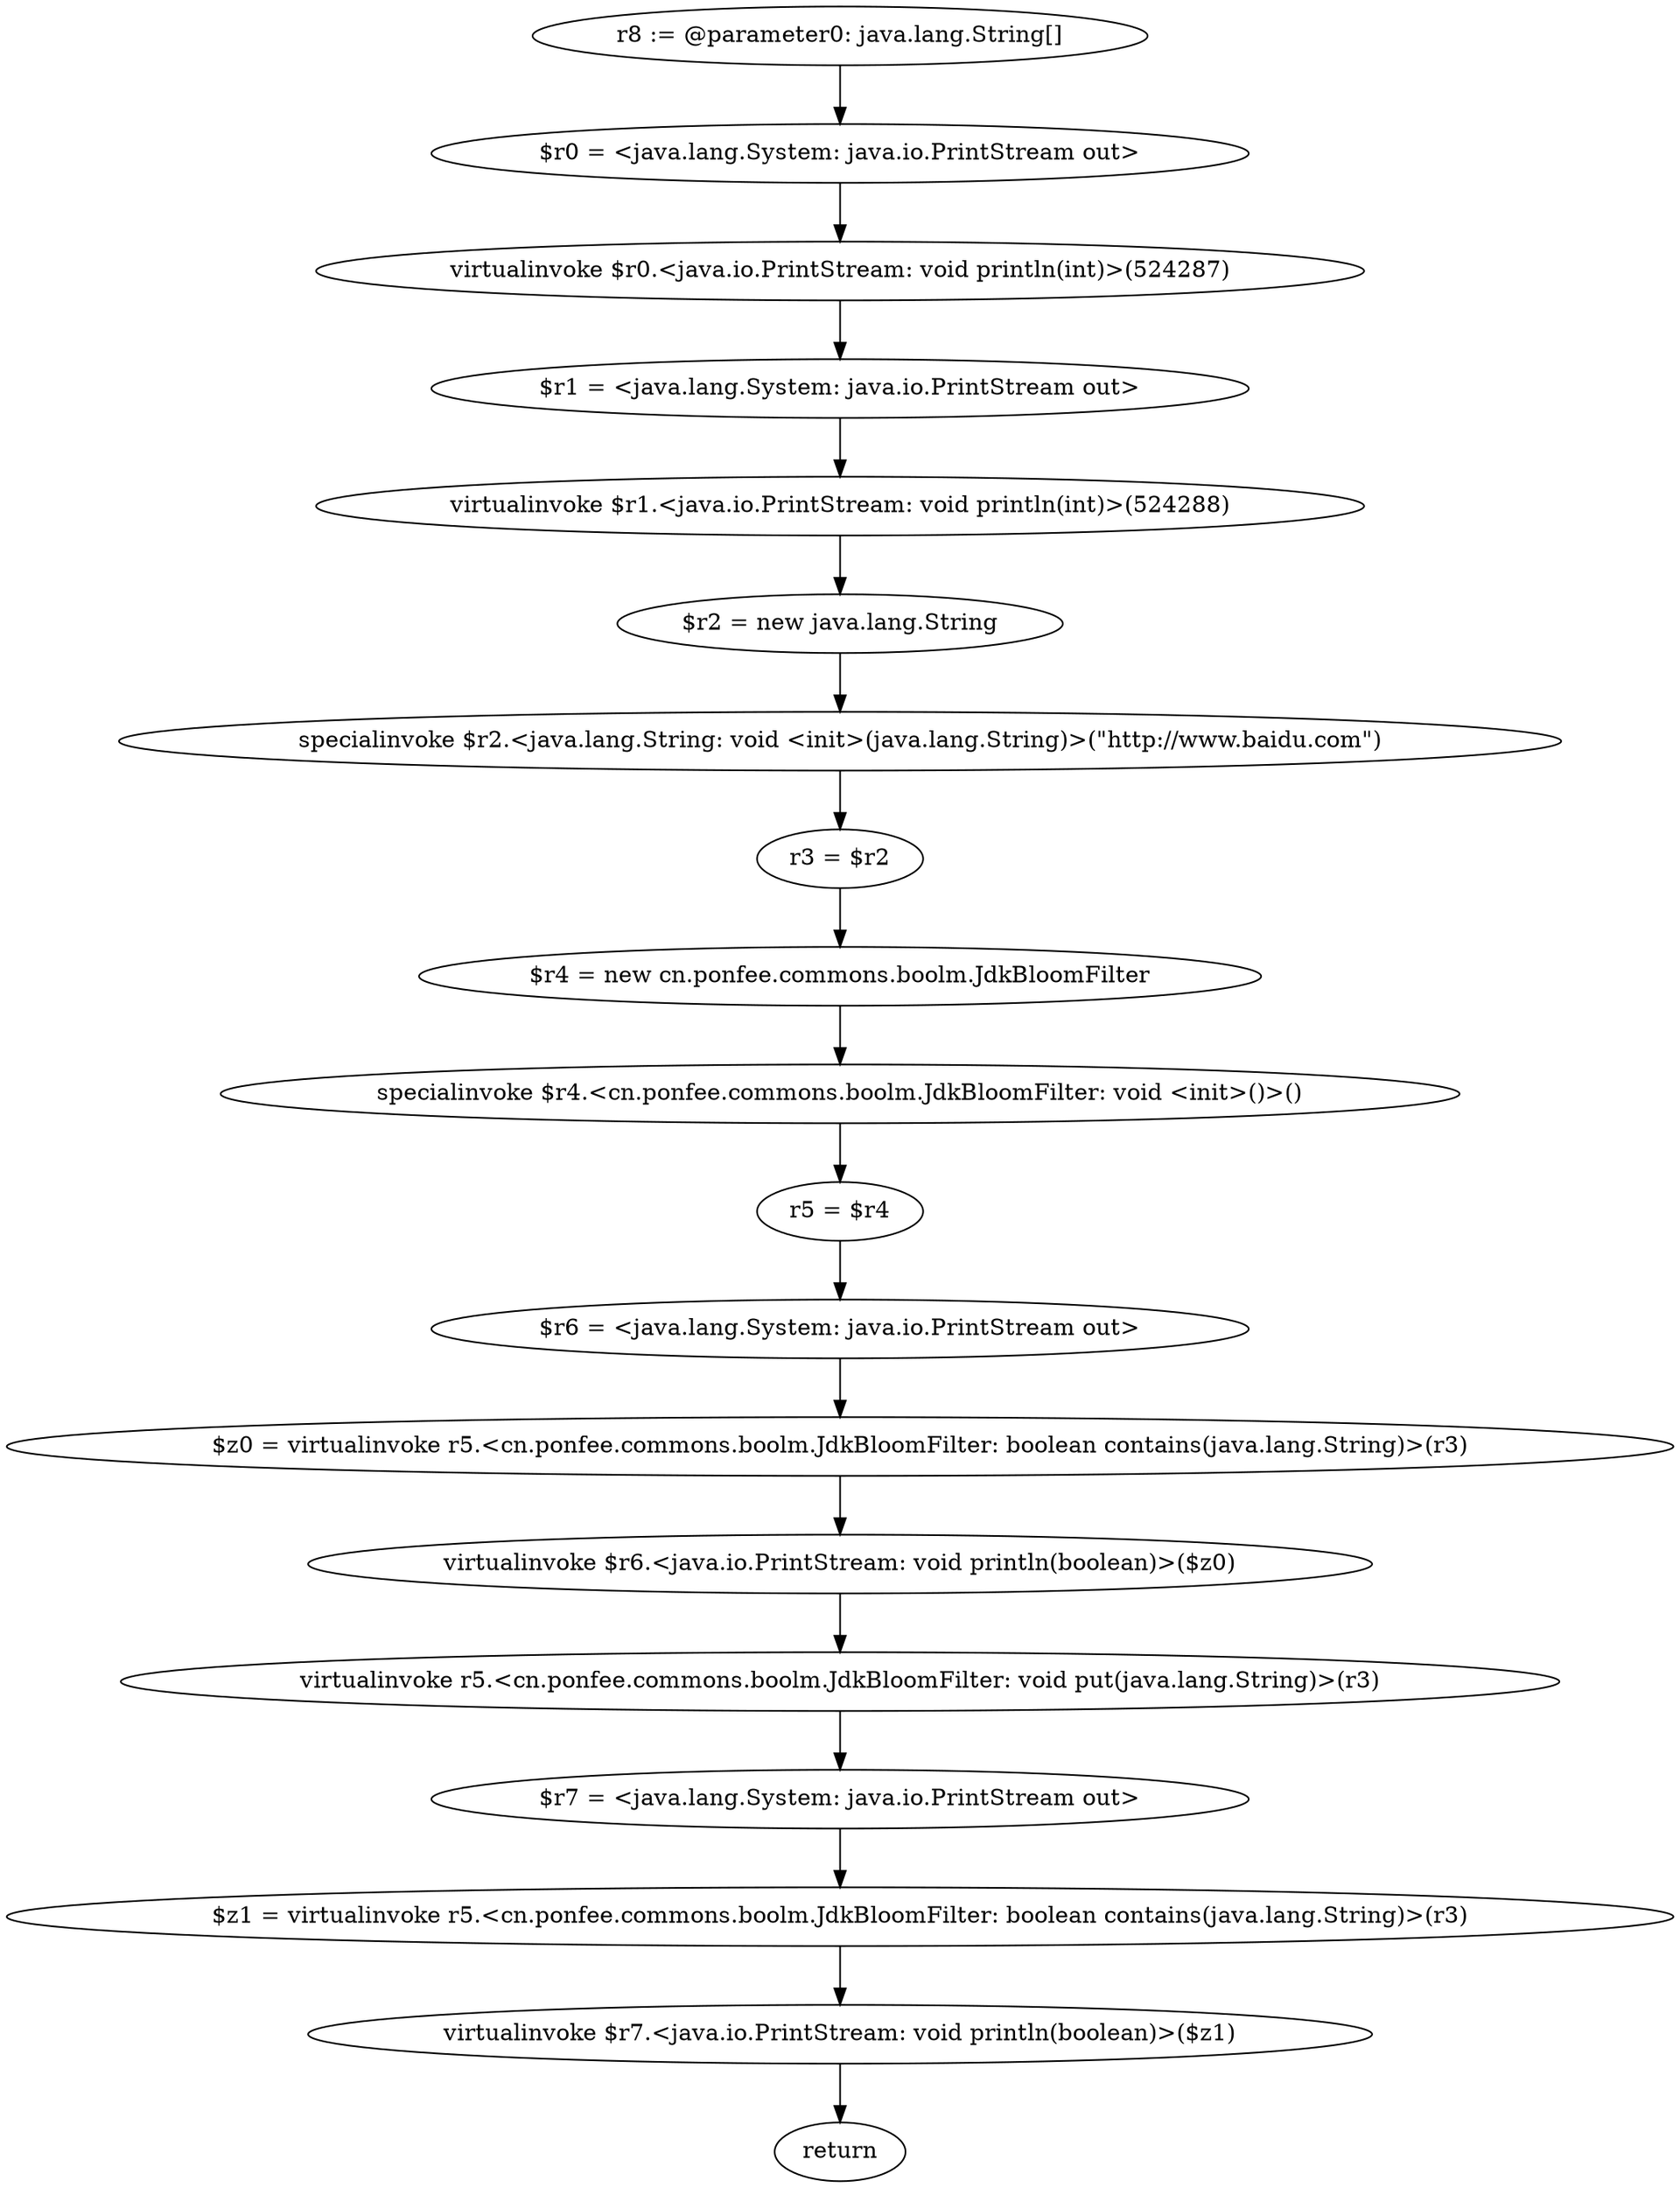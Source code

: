 digraph "unitGraph" {
    "r8 := @parameter0: java.lang.String[]"
    "$r0 = <java.lang.System: java.io.PrintStream out>"
    "virtualinvoke $r0.<java.io.PrintStream: void println(int)>(524287)"
    "$r1 = <java.lang.System: java.io.PrintStream out>"
    "virtualinvoke $r1.<java.io.PrintStream: void println(int)>(524288)"
    "$r2 = new java.lang.String"
    "specialinvoke $r2.<java.lang.String: void <init>(java.lang.String)>(\"http://www.baidu.com\")"
    "r3 = $r2"
    "$r4 = new cn.ponfee.commons.boolm.JdkBloomFilter"
    "specialinvoke $r4.<cn.ponfee.commons.boolm.JdkBloomFilter: void <init>()>()"
    "r5 = $r4"
    "$r6 = <java.lang.System: java.io.PrintStream out>"
    "$z0 = virtualinvoke r5.<cn.ponfee.commons.boolm.JdkBloomFilter: boolean contains(java.lang.String)>(r3)"
    "virtualinvoke $r6.<java.io.PrintStream: void println(boolean)>($z0)"
    "virtualinvoke r5.<cn.ponfee.commons.boolm.JdkBloomFilter: void put(java.lang.String)>(r3)"
    "$r7 = <java.lang.System: java.io.PrintStream out>"
    "$z1 = virtualinvoke r5.<cn.ponfee.commons.boolm.JdkBloomFilter: boolean contains(java.lang.String)>(r3)"
    "virtualinvoke $r7.<java.io.PrintStream: void println(boolean)>($z1)"
    "return"
    "r8 := @parameter0: java.lang.String[]"->"$r0 = <java.lang.System: java.io.PrintStream out>";
    "$r0 = <java.lang.System: java.io.PrintStream out>"->"virtualinvoke $r0.<java.io.PrintStream: void println(int)>(524287)";
    "virtualinvoke $r0.<java.io.PrintStream: void println(int)>(524287)"->"$r1 = <java.lang.System: java.io.PrintStream out>";
    "$r1 = <java.lang.System: java.io.PrintStream out>"->"virtualinvoke $r1.<java.io.PrintStream: void println(int)>(524288)";
    "virtualinvoke $r1.<java.io.PrintStream: void println(int)>(524288)"->"$r2 = new java.lang.String";
    "$r2 = new java.lang.String"->"specialinvoke $r2.<java.lang.String: void <init>(java.lang.String)>(\"http://www.baidu.com\")";
    "specialinvoke $r2.<java.lang.String: void <init>(java.lang.String)>(\"http://www.baidu.com\")"->"r3 = $r2";
    "r3 = $r2"->"$r4 = new cn.ponfee.commons.boolm.JdkBloomFilter";
    "$r4 = new cn.ponfee.commons.boolm.JdkBloomFilter"->"specialinvoke $r4.<cn.ponfee.commons.boolm.JdkBloomFilter: void <init>()>()";
    "specialinvoke $r4.<cn.ponfee.commons.boolm.JdkBloomFilter: void <init>()>()"->"r5 = $r4";
    "r5 = $r4"->"$r6 = <java.lang.System: java.io.PrintStream out>";
    "$r6 = <java.lang.System: java.io.PrintStream out>"->"$z0 = virtualinvoke r5.<cn.ponfee.commons.boolm.JdkBloomFilter: boolean contains(java.lang.String)>(r3)";
    "$z0 = virtualinvoke r5.<cn.ponfee.commons.boolm.JdkBloomFilter: boolean contains(java.lang.String)>(r3)"->"virtualinvoke $r6.<java.io.PrintStream: void println(boolean)>($z0)";
    "virtualinvoke $r6.<java.io.PrintStream: void println(boolean)>($z0)"->"virtualinvoke r5.<cn.ponfee.commons.boolm.JdkBloomFilter: void put(java.lang.String)>(r3)";
    "virtualinvoke r5.<cn.ponfee.commons.boolm.JdkBloomFilter: void put(java.lang.String)>(r3)"->"$r7 = <java.lang.System: java.io.PrintStream out>";
    "$r7 = <java.lang.System: java.io.PrintStream out>"->"$z1 = virtualinvoke r5.<cn.ponfee.commons.boolm.JdkBloomFilter: boolean contains(java.lang.String)>(r3)";
    "$z1 = virtualinvoke r5.<cn.ponfee.commons.boolm.JdkBloomFilter: boolean contains(java.lang.String)>(r3)"->"virtualinvoke $r7.<java.io.PrintStream: void println(boolean)>($z1)";
    "virtualinvoke $r7.<java.io.PrintStream: void println(boolean)>($z1)"->"return";
}
